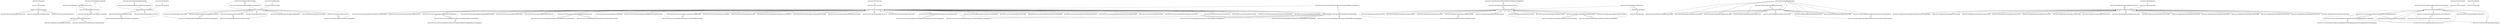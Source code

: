 digraph CMDTSexperiments { 
node [shape=plaintext, fontname=Skia, fontsize=20];
edge [fontname=Skia, fontsize = 10];
143[ label="xperiments.Allocation$(2)"];
142[ label="xperiments.CallLabelingBySCCToSame$(2)"];
141[ label="xperiments.APInUpcallsAnalysis$$anonfun$3(2)"];
140[ label="xperiments.ThreadAnalysis$$anonfun$4(2)"];
139[ label="xperiments.AllocationAnalysis$$anonfun$run$1(2)"];
138[ label="xperiments.PerformanceAnalysis$$anonfun$analysisThreadWise$9$$anonfun$apply$7(2)"];
137[ label="xperiments.PerformanceAnalysis$$anonfun$analysisScenario$1(2)"];
136[ label="xperiments.ProjectBasicAnalysis$$anonfun$basicInfo$4$$anonfun$apply$1(2)"];
135[ label="xperiments.ProjectBasic$$anonfun$main$1(2)"];
134[ label="xperiments.PerformanceAnalysis$$anonfun$3(2)"];
133[ label="xperiments.ModuleCallDependency$(2)"];
132[ label="xperiments.PerformanceAnalysis$$anonfun$analysisThreadWise$3(2)"];
131[ label="xperiments.ModuleCallDependency$$anonfun$run$6(2)"];
130[ label="xperiments.CallDependencyAnalysis$$anonfun$run$1(2)"];
129[ label="xperiments.CallDependencyAnalysis$$anonfun$architectureThreadWise$1(2)"];
128[ label="xperiments.CallLabelingBySCCToSame$$anonfun$run$1(2)"];
127[ label="xperiments.FormalConceptAnalysis$$anonfun$constructLattice$2(2)"];
126[ label="xperiments.ThreadAnalysis$$anonfun$getMapTid2Calls$1(2)"];
125[ label="xperiments.PerformanceAnalysis(2)"];
124[ label="xperiments.APInUpcallsAnalysis(2)"];
123[ label="xperiments.PerformanceAnalysis$$anonfun$run$4(2)"];
122[ label="xperiments.FormalConceptAnalysis$$anonfun$getObjectAttributeMappings$1(2)"];
121[ label="xperiments.ThreadAnalysis$$anonfun$4$$anonfun$apply$3(2)"];
120[ label="xperiments.ProjectBasic(2)"];
119[ label="xperiments.PerformanceAnalysis$$anonfun$analysisThreadWise$2(2)"];
118[ label="xperiments.FormalConceptAnalysis$ScenarioAnalysis(2)"];
117[ label="xperiments.ModuleCallDependency$$anonfun$run$2(2)"];
116[ label="xperiments.ThreadAnalysis$$anonfun$run$3(2)"];
115[ label="xperiments.PerformanceAnalysis$$anonfun$threadName$1$1(2)"];
114[ label="xperiments.PerformanceAnalysis$$anonfun$analysisThreadWise$7$$anonfun$apply$3$$anonfun$apply$4(2)"];
113[ label="xperiments.CallDependencyAnalysis$$anonfun$run$9(2)"];
112[ label="xperiments.PerformanceAnalysis$$anonfun$analysisThreadWise$7(2)"];
111[ label="xperiments.PerformanceAnalysis$$anonfun$analysisScenarioByModules$1$$anonfun$apply$2(2)"];
110[ label="xperiments.CallDependencyAnalysis$$anonfun$run$14(2)"];
109[ label="xperiments.AllocationAnalysis(2)"];
108[ label="xperiments.FormalConceptAnalysis$AttributeScenario(2)"];
107[ label="xperiments.Performance(2)"];
106[ label="xperiments.PerformanceAnalysis$$anonfun$analysisThreadWise$1$$anonfun$4(2)"];
105[ label="xperiments.PerformanceAnalysis$$anonfun$getElapsedTime$1$1(2)"];
104[ label="xperiments.ProjectBasicAnalysis$$anonfun$basicInfo$6(2)"];
103[ label="xperiments.CallDependencyAnalysis(2)"];
102[ label="xperiments.ThreadAnalysis$$anonfun$run$1(2)"];
101[ label="xperiments.ModuleCallDependency$$anonfun$architectureThreadWise$1$$anonfun$1(2)"];
100[ label="xperiments.CallStack$(0)"];
99[ label="xperiments.ModuleCallDependency$$anonfun$run$5(2)"];
98[ label="xperiments.ThreadAnalysis$$anonfun$getMapTid2Calls$1$$anonfun$apply$1(2)"];
97[ label="xperiments.APInUpcallsAnalysis$$anonfun$3$$anonfun$apply$2(2)"];
96[ label="xperiments.CallDependencyAnalysis$$anonfun$run$11(2)"];
95[ label="xperiments.PerformanceAnalysis$$anonfun$run$7(2)"];
94[ label="xperiments.PerformanceAnalysis$$anonfun$totalm$1$1(2)"];
93[ label="xperiments.ModuleCallDependency$$anonfun$run$8(2)"];
92[ label="xperiments.ThreadAnalysis$$anonfun$1(2)"];
91[ label="xperiments.ModuleCallDependency$$anonfun$architectureThreadWise$1(2)"];
90[ label="xperiments.PerformanceAnalysis$$anonfun$analysisThreadWise$1(2)"];
89[ label="xperiments.PerformanceAnalysis$$anonfun$run$3(2)"];
88[ label="xperiments.ProjectBasicAnalysis$$anonfun$basicInfo$7$$anonfun$apply$2(2)"];
87[ label="xperiments.PerformanceAnalysis$$anonfun$analysisThreadWise$8$$anonfun$6(2)"];
86[ label="xperiments.PerformanceAnalysis$$anonfun$analysisScenarioByModules$3(2)"];
85[ label="xperiments.CallLabelingBySCCToSame(2)"];
84[ label="xperiments.FormalConcept$(2)"];
83[ label="xperiments.CallDependencyAnalysis$$anonfun$run$15(2)"];
82[ label="xperiments.Allocation(2)"];
81[ label="xperiments.APInUpcalls(2)"];
80[ label="xperiments.CallDependencyAnalysis$$anonfun$run$4(2)"];
79[ label="xperiments.PerformanceAnalysis$$anonfun$analysisThreadWise$8(2)"];
78[ label="xperiments.APInUpcallsAnalysis$$anonfun$2(2)"];
77[ label="xperiments.ThreadWiseCall(2)"];
76[ label="xperiments.ModuleCallDependency$$anonfun$run$1(2)"];
75[ label="xperiments.ThreadAnalysis(2)"];
74[ label="xperiments.ProjectBasicAnalysis$$anonfun$basicInfo$5(2)"];
73[ label="xperiments.PerformanceAnalysis$$anonfun$run$6(2)"];
72[ label="xperiments.ThreadAnalysis$$anonfun$2$$anonfun$apply$2(2)"];
71[ label="xperiments.FormalConceptAnalysis$$anonfun$getObjectAttributeMappings$1$$anonfun$apply$2(2)"];
70[ label="xperiments.FormalConceptAnalysis$ObjectPackage(2)"];
69[ label="xperiments.PerformanceAnalysis$$anonfun$analysisThreadWise$9$$anonfun$apply$8(2)"];
68[ label="xperiments.CallDependencyAnalysis$$anonfun$run$7(2)"];
67[ label="xperiments.ProjectBasicAnalysis$$anonfun$1(2)"];
66[ label="xperiments.LabelAanlysisThreadWise$$anonfun$1(0)"];
65[ label="xperiments.ProjectBasicAnalysis$$anonfun$basicInfo$1(2)"];
64[ label="xperiments.PerformanceAnalysis$$anonfun$5(2)"];
63[ label="xperiments.PerformanceAnalysis$$anonfun$analysisThreadWise$5(2)"];
62[ label="xperiments.ProjectBasic$(2)"];
61[ label="xperiments.ThreadAnalysis$$anonfun$2(2)"];
60[ label="xperiments.LabelAanlysisThreadWise(0)"];
59[ label="xperiments.CallDependencyAnalysis$$anonfun$run$3(2)"];
58[ label="xperiments.PerformanceAnalysis$$anonfun$analysisScenario$4(2)"];
57[ label="xperiments.ProjectBasicAnalysis$$anonfun$run$1(2)"];
56[ label="xperiments.ModuleCallDependency$$anonfun$run$4(2)"];
55[ label="xperiments.PerformanceAnalysis$$anonfun$analysisScenario$2(2)"];
54[ label="xperiments.ThreadAnalysis$$anonfun$getThreadName$1(2)"];
53[ label="xperiments.PerformanceAnalysis$$anonfun$1(2)"];
52[ label="xperiments.APInUpcallsAnalysis$$anonfun$2$$anonfun$apply$1(2)"];
51[ label="xperiments.ProjectBasicAnalysis$$anonfun$basicInfo$7$$anonfun$3(2)"];
50[ label="xperiments.CallDependencyAnalysis$$anonfun$run$10(2)"];
49[ label="xperiments.CallDependency(2)"];
48[ label="xperiments.CallDependency$(2)"];
47[ label="xperiments.PerformanceAnalysis$$anonfun$run$2(2)"];
46[ label="xperiments.FormalConceptAnalysis$$anonfun$run$1(2)"];
45[ label="xperiments.PerformanceAnalysis$$anonfun$analysisScenarioByModules$1(2)"];
44[ label="xperiments.AllocationAnalysis$$anonfun$2(2)"];
43[ label="xperiments.CallDependencyAnalysis$$anonfun$run$6(2)"];
42[ label="xperiments.ProjectBasicAnalysis$$anonfun$basicInfo$4(2)"];
41[ label="xperiments.PerformanceAnalysis$$anonfun$analysisThreadWise$9(2)"];
40[ label="xperiments.PerformanceAnalysis$$anonfun$analysisThreadWise$6(2)"];
39[ label="xperiments.PerformanceAnalysis$$anonfun$analysisThreadWise$9$$anonfun$apply$9(2)"];
38[ label="xperiments.ModuleCallDependency(2)"];
37[ label="xperiments.CallDependencyAnalysis$$anonfun$run$2(2)"];
36[ label="xperiments.PerformanceAnalysis$$anonfun$run$5(2)"];
35[ label="xperiments.ProjectBasicAnalysis$$anonfun$basicInfo$2(2)"];
34[ label="xperiments.CallDependencyAnalysis$$anonfun$run$8(2)"];
33[ label="xperiments.ProjectBasicAnalysis(2)"];
32[ label="xperiments.CallLabelingBySCCToSame$$anonfun$run$2(2)"];
31[ label="xperiments.CallDependencyAnalysis$$anonfun$run$12(2)"];
30[ label="xperiments.AllocationAnalysis$$anonfun$1(2)"];
29[ label="xperiments.ProjectBasicAnalysis$$anonfun$basicInfo$7(2)"];
28[ label="xperiments.LabelAanlysisThreadWise$$anonfun$handleCall$1(0)"];
27[ label="xperiments.APInUpcalls$(2)"];
26[ label="xperiments.ProjectBasicAnalysis$$anonfun$run$2(2)"];
25[ label="xperiments.CallDependencyAnalysis$$anonfun$run$13(2)"];
24[ label="xperiments.ProjectBasicAnalysis$$anonfun$basicInfo$5$$anonfun$2(2)"];
23[ label="xperiments.PerformanceAnalysis$$anonfun$analysisThreadWise$4(2)"];
22[ label="xperiments.PerformanceAnalysis$$anonfun$analysisThreadWise$9$$anonfun$apply$5(2)"];
21[ label="xperiments.Performance$(2)"];
20[ label="xperiments.FormalConceptAnalysis$$anonfun$constructLattice$1(2)"];
19[ label="xperiments.PerformanceAnalysis$$anonfun$analysisThreadWise$9$$anonfun$apply$6(2)"];
18[ label="xperiments.FormalConcept(2)"];
17[ label="xperiments.PerformanceAnalysis$$anonfun$analysisScenarioByModules$2(2)"];
16[ label="xperiments.ModuleCallDependency$$anonfun$run$7(2)"];
15[ label="xperiments.FormalConceptAnalysis(2)"];
14[ label="xperiments.PerformanceAnalysis$$anonfun$2(2)"];
13[ label="xperiments.PerformanceAnalysis$$anonfun$analysisScenario$3(2)"];
12[ label="xperiments.PerformanceAnalysis$$anonfun$analysisThreadWise$1$$anonfun$apply$1(2)"];
11[ label="xperiments.CallDependencyAnalysis$$anonfun$run$5(2)"];
10[ label="xperiments.ModuleCallDependency$$anonfun$run$3(2)"];
9[ label="xperiments.APInUpcallsAnalysis$$anonfun$1(2)"];
8[ label="xperiments.PerformanceAnalysis$$anonfun$run$1(2)"];
7[ label="xperiments.ThreadAnalysis$$anonfun$run$2(2)"];
6[ label="xperiments.FormalConceptAnalysis$$anonfun$getObjectAttributeMappings$1$$anonfun$apply$2$$anonfun$apply$3(2)"];
5[ label="xperiments.CallStack(0)"];
4[ label="xperiments.ThreadWiseCall$(2)"];
3[ label="xperiments.ThreadAnalysis$$anonfun$run$1$$anonfun$3(2)"];
2[ label="xperiments.FormalConceptAnalysis$$anonfun$constructLattice$1$$anonfun$apply$1(2)"];
1[ label="xperiments.ProjectBasicAnalysis$$anonfun$basicInfo$3(2)"];
0[ label="xperiments.PerformanceAnalysis$$anonfun$analysisThreadWise$7$$anonfun$apply$3(2)"];
143->109[color="black", arrowhead="vee", label = "C"];
30->109[color="black", arrowhead="vee", label = "S,C"];
82->143[color="black", arrowhead="vee", label = "C"];
139->109[color="black", arrowhead="vee", label = "S,C"];
44->109[color="black", arrowhead="vee", label = "S,C"];
27->124[color="black", arrowhead="vee", label = "C"];
109->139[color="black", arrowhead="vee", label = "C"];
109->30[color="black", arrowhead="vee", label = "C"];
109->44[color="black", arrowhead="vee", label = "C"];
9->124[color="black", arrowhead="vee", label = "S,C"];
81->27[color="black", arrowhead="vee", label = "C"];
78->124[color="black", arrowhead="vee", label = "S,C"];
78->52[color="black", arrowhead="vee", label = "C"];
52->78[color="black", arrowhead="vee", label = "S,C"];
52->124[color="black", arrowhead="vee", label = "C"];
124->141[color="black", arrowhead="vee", label = "C"];
124->78[color="black", arrowhead="vee", label = "C"];
124->9[color="black", arrowhead="vee", label = "C"];
48->103[color="black", arrowhead="vee", label = "C"];
97->141[color="black", arrowhead="vee", label = "S,C"];
97->124[color="black", arrowhead="vee", label = "C"];
141->124[color="black", arrowhead="vee", label = "S,C"];
141->97[color="black", arrowhead="vee", label = "C"];
130->103[color="black", arrowhead="vee", label = "S,C"];
50->103[color="black", arrowhead="vee", label = "S,C"];
49->48[color="black", arrowhead="vee", label = "C"];
129->103[color="black", arrowhead="vee", label = "S,C"];
25->103[color="black", arrowhead="vee", label = "S,C"];
110->103[color="black", arrowhead="vee", label = "S,C"];
96->103[color="black", arrowhead="vee", label = "S,C"];
31->103[color="black", arrowhead="vee", label = "S,C"];
59->103[color="black", arrowhead="vee", label = "S,C"];
80->103[color="black", arrowhead="vee", label = "S,C"];
83->103[color="black", arrowhead="vee", label = "S,C"];
37->103[color="black", arrowhead="vee", label = "S,C"];
34->103[color="black", arrowhead="vee", label = "S,C"];
68->103[color="black", arrowhead="vee", label = "S,C"];
43->103[color="black", arrowhead="vee", label = "S,C"];
11->103[color="black", arrowhead="vee", label = "S,C"];
32->85[color="black", arrowhead="vee", label = "S,C"];
32->60[color="black", arrowhead="vee", label = "C"];
128->85[color="black", arrowhead="vee", label = "S,C"];
128->60[color="black", arrowhead="vee", label = "C"];
103->50[color="black", arrowhead="vee", label = "C"];
103->96[color="black", arrowhead="vee", label = "C"];
103->31[color="black", arrowhead="vee", label = "C"];
103->25[color="black", arrowhead="vee", label = "C"];
103->110[color="black", arrowhead="vee", label = "C"];
103->83[color="black", arrowhead="vee", label = "C"];
103->129[color="black", arrowhead="vee", label = "C"];
103->68[color="black", arrowhead="vee", label = "C"];
103->34[color="black", arrowhead="vee", label = "C"];
103->113[color="black", arrowhead="vee", label = "C"];
103->37[color="black", arrowhead="vee", label = "C"];
103->130[color="black", arrowhead="vee", label = "C"];
103->80[color="black", arrowhead="vee", label = "C"];
103->59[color="black", arrowhead="vee", label = "C"];
103->43[color="black", arrowhead="vee", label = "C"];
103->11[color="black", arrowhead="vee", label = "C"];
113->103[color="black", arrowhead="vee", label = "S,C"];
5->100[color="black", arrowhead="vee", label = "C"];
85->142[color="black", arrowhead="vee", label = "C"];
85->128[color="black", arrowhead="vee", label = "C"];
85->32[color="black", arrowhead="vee", label = "C"];
142->85[color="black", arrowhead="vee", label = "C"];
142->128[color="black", arrowhead="vee", label = "C"];
142->32[color="black", arrowhead="vee", label = "C"];
20->15[color="black", arrowhead="vee", label = "S,C"];
20->2[color="black", arrowhead="vee", label = "C"];
2->20[color="black", arrowhead="vee", label = "S,C"];
2->108[color="black", arrowhead="vee", label = "S,C"];
2->15[color="black", arrowhead="vee", label = "C"];
18->84[color="black", arrowhead="vee", label = "C"];
84->15[color="black", arrowhead="vee", label = "C"];
46->15[color="black", arrowhead="vee", label = "S,C"];
108->15[color="black", arrowhead="vee", label = "S,C"];
70->15[color="black", arrowhead="vee", label = "S,C"];
118->15[color="black", arrowhead="vee", label = "S,C"];
127->15[color="black", arrowhead="vee", label = "S,C"];
6->71[color="black", arrowhead="vee", label = "S,C"];
6->122[color="black", arrowhead="vee", label = "C"];
71->108[color="black", arrowhead="vee", label = "S,C"];
71->122[color="black", arrowhead="vee", label = "S,C"];
71->6[color="black", arrowhead="vee", label = "C"];
71->70[color="black", arrowhead="vee", label = "C"];
71->15[color="black", arrowhead="vee", label = "C"];
122->15[color="black", arrowhead="vee", label = "S,C"];
122->108[color="black", arrowhead="vee", label = "C"];
122->71[color="black", arrowhead="vee", label = "C"];
122->118[color="black", arrowhead="vee", label = "C"];
101->91[color="black", arrowhead="vee", label = "S,C"];
101->38[color="black", arrowhead="vee", label = "C"];
91->38[color="black", arrowhead="vee", label = "S,C"];
91->101[color="black", arrowhead="vee", label = "C"];
76->38[color="black", arrowhead="vee", label = "S,C"];
117->38[color="black", arrowhead="vee", label = "S,C"];
15->108[color="black", arrowhead="vee", label = "C"];
15->70[color="black", arrowhead="vee", label = "C"];
15->127[color="black", arrowhead="vee", label = "C"];
15->20[color="black", arrowhead="vee", label = "C"];
15->46[color="black", arrowhead="vee", label = "C"];
15->122[color="black", arrowhead="vee", label = "C"];
15->118[color="black", arrowhead="vee", label = "C"];
66->60[color="black", arrowhead="vee", label = "S,C"];
28->60[color="black", arrowhead="vee", label = "S,C"];
60->66[color="black", arrowhead="vee", label = "C"];
60->28[color="black", arrowhead="vee", label = "C"];
93->38[color="black", arrowhead="vee", label = "S,C"];
16->38[color="black", arrowhead="vee", label = "S,C"];
38->91[color="black", arrowhead="vee", label = "C"];
38->93[color="black", arrowhead="vee", label = "C"];
38->16[color="black", arrowhead="vee", label = "C"];
38->10[color="black", arrowhead="vee", label = "C"];
38->56[color="black", arrowhead="vee", label = "C"];
38->99[color="black", arrowhead="vee", label = "C"];
38->131[color="black", arrowhead="vee", label = "C"];
38->76[color="black", arrowhead="vee", label = "C"];
38->117[color="black", arrowhead="vee", label = "C"];
38->133[color="black", arrowhead="vee", label = "C"];
133->38[color="black", arrowhead="vee", label = "C"];
133->10[color="black", arrowhead="vee", label = "C"];
133->56[color="black", arrowhead="vee", label = "C"];
133->99[color="black", arrowhead="vee", label = "C"];
133->131[color="black", arrowhead="vee", label = "C"];
133->76[color="black", arrowhead="vee", label = "C"];
133->117[color="black", arrowhead="vee", label = "C"];
133->91[color="black", arrowhead="vee", label = "C"];
133->93[color="black", arrowhead="vee", label = "C"];
133->16[color="black", arrowhead="vee", label = "C"];
56->38[color="black", arrowhead="vee", label = "S,C"];
10->38[color="black", arrowhead="vee", label = "S,C"];
131->38[color="black", arrowhead="vee", label = "S,C"];
99->38[color="black", arrowhead="vee", label = "S,C"];
64->125[color="black", arrowhead="vee", label = "S,C"];
134->125[color="black", arrowhead="vee", label = "S,C"];
55->125[color="black", arrowhead="vee", label = "S,C"];
137->125[color="black", arrowhead="vee", label = "S,C"];
107->21[color="black", arrowhead="vee", label = "C"];
21->125[color="black", arrowhead="vee", label = "C"];
14->125[color="black", arrowhead="vee", label = "S,C"];
53->125[color="black", arrowhead="vee", label = "S,C"];
106->90[color="black", arrowhead="vee", label = "S,C"];
106->125[color="black", arrowhead="vee", label = "C"];
12->90[color="black", arrowhead="vee", label = "S,C"];
12->125[color="black", arrowhead="vee", label = "C"];
17->125[color="black", arrowhead="vee", label = "S,C"];
86->125[color="black", arrowhead="vee", label = "S,C"];
111->45[color="black", arrowhead="vee", label = "S,C"];
111->125[color="black", arrowhead="vee", label = "C"];
45->125[color="black", arrowhead="vee", label = "S,C"];
45->111[color="black", arrowhead="vee", label = "C"];
13->125[color="black", arrowhead="vee", label = "S,C"];
58->125[color="black", arrowhead="vee", label = "S,C"];
114->0[color="black", arrowhead="vee", label = "S,C"];
114->112[color="black", arrowhead="vee", label = "C"];
0->112[color="black", arrowhead="vee", label = "S,C"];
0->114[color="black", arrowhead="vee", label = "C"];
0->125[color="black", arrowhead="vee", label = "C"];
63->125[color="black", arrowhead="vee", label = "S,C"];
40->125[color="black", arrowhead="vee", label = "S,C"];
132->125[color="black", arrowhead="vee", label = "S,C"];
23->125[color="black", arrowhead="vee", label = "S,C"];
90->125[color="black", arrowhead="vee", label = "S,C"];
90->12[color="black", arrowhead="vee", label = "C"];
90->106[color="black", arrowhead="vee", label = "C"];
119->125[color="black", arrowhead="vee", label = "S,C"];
39->41[color="black", arrowhead="vee", label = "S,C"];
39->125[color="black", arrowhead="vee", label = "C"];
69->41[color="black", arrowhead="vee", label = "S,C"];
69->125[color="black", arrowhead="vee", label = "C"];
138->41[color="black", arrowhead="vee", label = "S,C"];
138->125[color="black", arrowhead="vee", label = "C"];
19->41[color="black", arrowhead="vee", label = "S,C"];
19->125[color="black", arrowhead="vee", label = "C"];
22->41[color="black", arrowhead="vee", label = "S,C"];
22->125[color="black", arrowhead="vee", label = "C"];
79->125[color="black", arrowhead="vee", label = "S,C"];
79->87[color="black", arrowhead="vee", label = "C"];
87->79[color="black", arrowhead="vee", label = "S,C"];
87->125[color="black", arrowhead="vee", label = "C"];
112->125[color="black", arrowhead="vee", label = "S,C"];
112->0[color="black", arrowhead="vee", label = "C"];
73->125[color="black", arrowhead="vee", label = "S,C"];
36->125[color="black", arrowhead="vee", label = "S,C"];
123->125[color="black", arrowhead="vee", label = "S,C"];
89->125[color="black", arrowhead="vee", label = "S,C"];
47->125[color="black", arrowhead="vee", label = "S,C"];
8->125[color="black", arrowhead="vee", label = "S,C"];
105->125[color="black", arrowhead="vee", label = "S,C"];
41->125[color="black", arrowhead="vee", label = "S,C"];
41->69[color="black", arrowhead="vee", label = "C"];
41->138[color="black", arrowhead="vee", label = "C"];
41->39[color="black", arrowhead="vee", label = "C"];
41->19[color="black", arrowhead="vee", label = "C"];
41->22[color="black", arrowhead="vee", label = "C"];
35->33[color="black", arrowhead="vee", label = "S,C"];
65->33[color="black", arrowhead="vee", label = "S,C"];
136->42[color="black", arrowhead="vee", label = "S,C"];
136->33[color="black", arrowhead="vee", label = "C"];
1->33[color="black", arrowhead="vee", label = "S,C"];
24->74[color="black", arrowhead="vee", label = "S,C"];
24->33[color="black", arrowhead="vee", label = "C"];
42->33[color="black", arrowhead="vee", label = "S,C"];
42->136[color="black", arrowhead="vee", label = "C"];
104->33[color="black", arrowhead="vee", label = "S,C"];
74->33[color="black", arrowhead="vee", label = "S,C"];
74->24[color="black", arrowhead="vee", label = "C"];
115->125[color="black", arrowhead="vee", label = "S,C"];
95->125[color="black", arrowhead="vee", label = "S,C"];
125->95[color="black", arrowhead="vee", label = "C"];
125->73[color="black", arrowhead="vee", label = "C"];
125->115[color="black", arrowhead="vee", label = "C"];
125->8[color="black", arrowhead="vee", label = "C"];
125->89[color="black", arrowhead="vee", label = "C"];
125->47[color="black", arrowhead="vee", label = "C"];
125->36[color="black", arrowhead="vee", label = "C"];
125->123[color="black", arrowhead="vee", label = "C"];
125->134[color="black", arrowhead="vee", label = "C"];
125->14[color="black", arrowhead="vee", label = "C"];
125->53[color="black", arrowhead="vee", label = "C"];
125->55[color="black", arrowhead="vee", label = "C"];
125->105[color="black", arrowhead="vee", label = "C"];
125->137[color="black", arrowhead="vee", label = "C"];
125->94[color="black", arrowhead="vee", label = "C"];
125->132[color="black", arrowhead="vee", label = "C"];
125->23[color="black", arrowhead="vee", label = "C"];
125->90[color="black", arrowhead="vee", label = "C"];
125->119[color="black", arrowhead="vee", label = "C"];
125->86[color="black", arrowhead="vee", label = "C"];
125->17[color="black", arrowhead="vee", label = "C"];
125->64[color="black", arrowhead="vee", label = "C"];
125->45[color="black", arrowhead="vee", label = "C"];
125->41[color="black", arrowhead="vee", label = "C"];
125->40[color="black", arrowhead="vee", label = "C"];
125->63[color="black", arrowhead="vee", label = "C"];
125->79[color="black", arrowhead="vee", label = "C"];
125->112[color="black", arrowhead="vee", label = "C"];
125->13[color="black", arrowhead="vee", label = "C"];
125->58[color="black", arrowhead="vee", label = "C"];
94->125[color="black", arrowhead="vee", label = "S,C"];
62->135[color="black", arrowhead="vee", label = "C"];
62->120[color="black", arrowhead="vee", label = "C"];
135->33[color="black", arrowhead="vee", label = "C"];
135->120[color="black", arrowhead="vee", label = "C"];
67->33[color="black", arrowhead="vee", label = "S,C"];
120->135[color="black", arrowhead="vee", label = "C"];
120->62[color="black", arrowhead="vee", label = "C"];
61->75[color="black", arrowhead="vee", label = "S,C"];
61->72[color="black", arrowhead="vee", label = "C"];
121->140[color="black", arrowhead="vee", label = "S,C"];
121->75[color="black", arrowhead="vee", label = "C"];
140->75[color="black", arrowhead="vee", label = "S,C"];
140->121[color="black", arrowhead="vee", label = "C"];
98->126[color="black", arrowhead="vee", label = "S,C"];
98->75[color="black", arrowhead="vee", label = "C"];
126->75[color="black", arrowhead="vee", label = "S,C"];
126->98[color="black", arrowhead="vee", label = "C"];
54->75[color="black", arrowhead="vee", label = "S,C"];
3->102[color="black", arrowhead="vee", label = "S,C"];
3->75[color="black", arrowhead="vee", label = "C"];
102->75[color="black", arrowhead="vee", label = "S,C"];
102->3[color="black", arrowhead="vee", label = "C"];
51->29[color="black", arrowhead="vee", label = "S,C"];
51->33[color="black", arrowhead="vee", label = "C"];
88->29[color="black", arrowhead="vee", label = "S,C"];
88->33[color="black", arrowhead="vee", label = "C"];
29->33[color="black", arrowhead="vee", label = "S,C"];
29->51[color="black", arrowhead="vee", label = "C"];
29->88[color="black", arrowhead="vee", label = "C"];
57->33[color="black", arrowhead="vee", label = "S,C"];
26->33[color="black", arrowhead="vee", label = "S,C"];
33->26[color="black", arrowhead="vee", label = "C"];
33->57[color="black", arrowhead="vee", label = "C"];
33->67[color="black", arrowhead="vee", label = "C"];
33->65[color="black", arrowhead="vee", label = "C"];
33->74[color="black", arrowhead="vee", label = "C"];
33->42[color="black", arrowhead="vee", label = "C"];
33->1[color="black", arrowhead="vee", label = "C"];
33->35[color="black", arrowhead="vee", label = "C"];
33->29[color="black", arrowhead="vee", label = "C"];
33->104[color="black", arrowhead="vee", label = "C"];
92->75[color="black", arrowhead="vee", label = "S,C"];
72->61[color="black", arrowhead="vee", label = "S,C"];
72->75[color="black", arrowhead="vee", label = "C"];
4->75[color="black", arrowhead="vee", label = "C"];
75->7[color="black", arrowhead="vee", label = "C"];
75->116[color="black", arrowhead="vee", label = "C"];
75->126[color="black", arrowhead="vee", label = "C"];
75->102[color="black", arrowhead="vee", label = "C"];
75->92[color="black", arrowhead="vee", label = "C"];
75->61[color="black", arrowhead="vee", label = "C"];
75->140[color="black", arrowhead="vee", label = "C"];
75->54[color="black", arrowhead="vee", label = "C"];
116->75[color="black", arrowhead="vee", label = "S,C"];
7->75[color="black", arrowhead="vee", label = "S,C"];
77->4[color="black", arrowhead="vee", label = "C"]
}